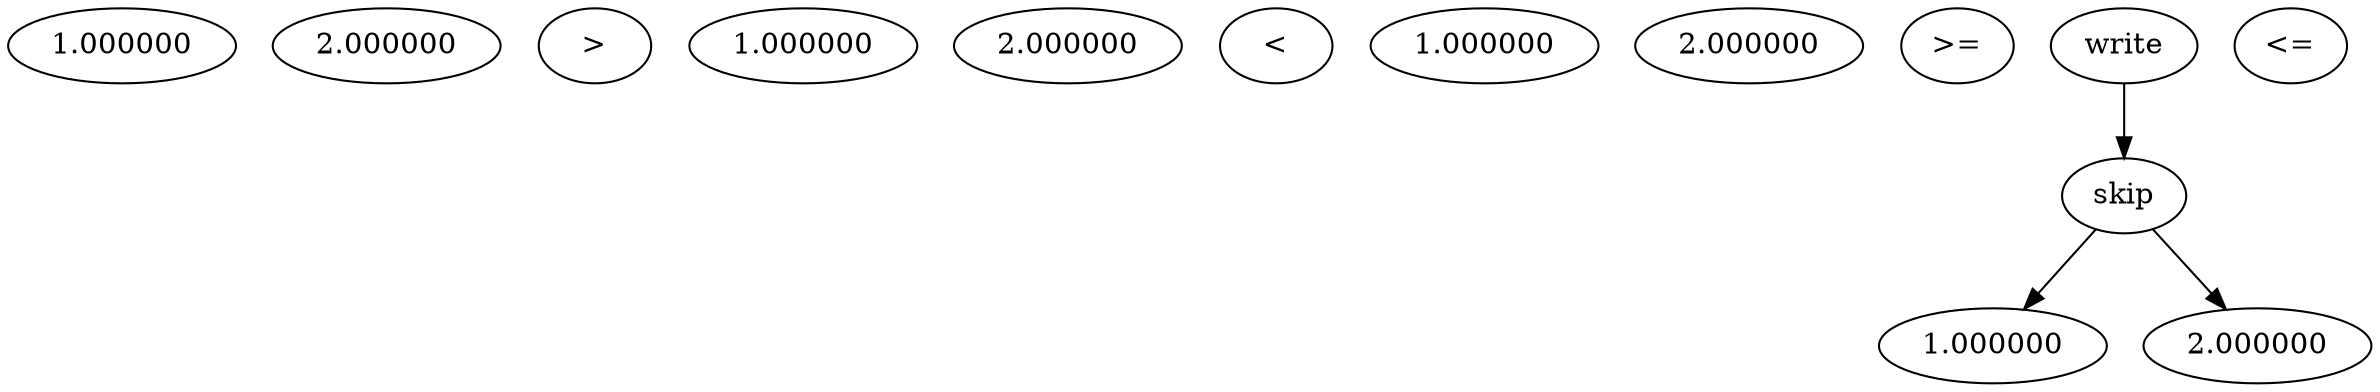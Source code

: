 digraph {
	A000 [label="1.000000"]
	A001 [label="2.000000"]
	A002 [label=">"]
	A003 [label="1.000000"]
	A004 [label="2.000000"]
	A005 [label="<"]
	A006 [label="1.000000"]
	A007 [label="2.000000"]
	A008 [label=">="]
	A009 [label="1.000000"]
	A010 [label="2.000000"]
	A011 [label="<="]
	A012 [label="skip"]
	A013 [label="write"]
	A013 -> A012
	A012 -> A009
	A012 -> A010
}
